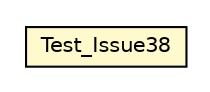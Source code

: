 #!/usr/local/bin/dot
#
# Class diagram 
# Generated by UMLGraph version R5_6-24-gf6e263 (http://www.umlgraph.org/)
#

digraph G {
	edge [fontname="Helvetica",fontsize=10,labelfontname="Helvetica",labelfontsize=10];
	node [fontname="Helvetica",fontsize=10,shape=plaintext];
	nodesep=0.25;
	ranksep=0.5;
	// com.chrisdoyle.validation.tests.Test_Issue38
	c187 [label=<<table title="com.chrisdoyle.validation.tests.Test_Issue38" border="0" cellborder="1" cellspacing="0" cellpadding="2" port="p" bgcolor="lemonChiffon" href="./Test_Issue38.html">
		<tr><td><table border="0" cellspacing="0" cellpadding="1">
<tr><td align="center" balign="center"> Test_Issue38 </td></tr>
		</table></td></tr>
		</table>>, URL="./Test_Issue38.html", fontname="Helvetica", fontcolor="black", fontsize=10.0];
}

